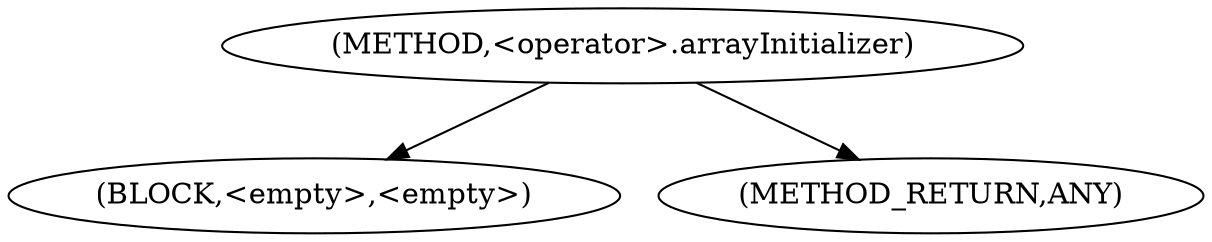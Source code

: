 digraph "&lt;operator&gt;.arrayInitializer" {  
"723" [label = <(METHOD,&lt;operator&gt;.arrayInitializer)> ]
"724" [label = <(BLOCK,&lt;empty&gt;,&lt;empty&gt;)> ]
"725" [label = <(METHOD_RETURN,ANY)> ]
  "723" -> "724" 
  "723" -> "725" 
}
